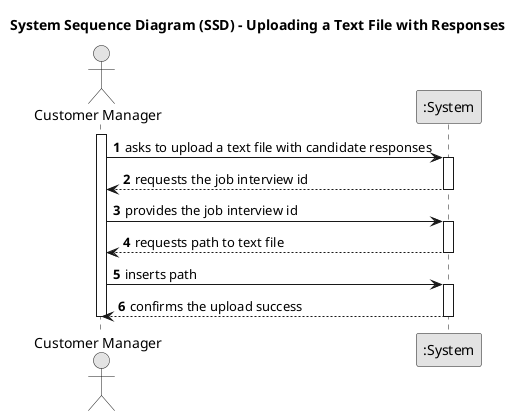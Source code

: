 @startuml
skinparam monochrome true
skinparam packageStyle rectangle
skinparam shadowing false

title System Sequence Diagram (SSD) - Uploading a Text File with Responses

autonumber

actor "Customer Manager" as CMAN
participant ":System" as System

activate CMAN

    CMAN -> System : asks to upload a text file with candidate responses
    activate System


       System --> CMAN : requests the job interview id
    deactivate System

    CMAN -> System : provides the job interview id
    activate System

       System --> CMAN : requests path to text file
    deactivate System

    CMAN -> System : inserts path
    activate System

       System --> CMAN : confirms the upload success
    deactivate System

deactivate CMAN

@enduml